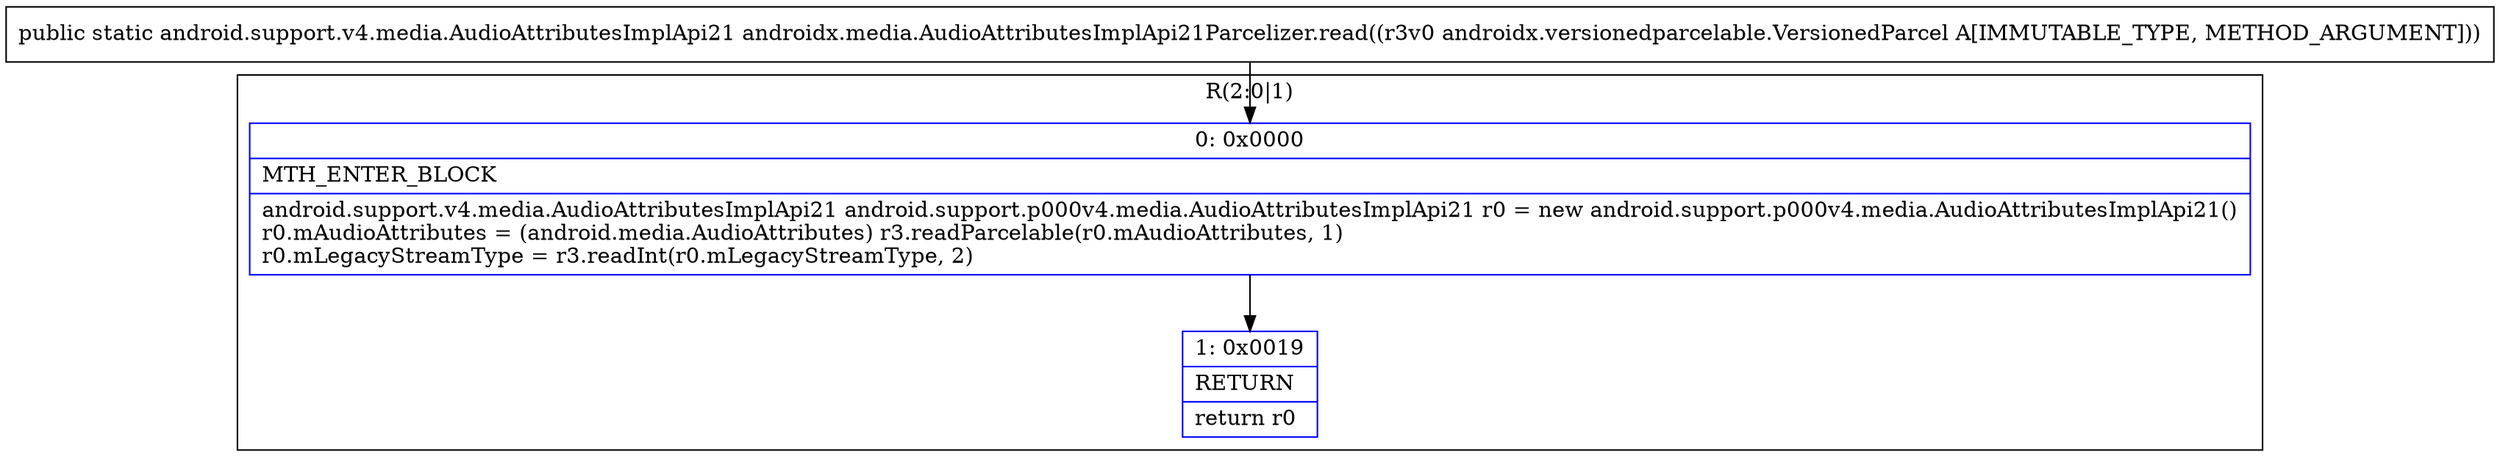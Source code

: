 digraph "CFG forandroidx.media.AudioAttributesImplApi21Parcelizer.read(Landroidx\/versionedparcelable\/VersionedParcel;)Landroid\/support\/v4\/media\/AudioAttributesImplApi21;" {
subgraph cluster_Region_909124963 {
label = "R(2:0|1)";
node [shape=record,color=blue];
Node_0 [shape=record,label="{0\:\ 0x0000|MTH_ENTER_BLOCK\l|android.support.v4.media.AudioAttributesImplApi21 android.support.p000v4.media.AudioAttributesImplApi21 r0 = new android.support.p000v4.media.AudioAttributesImplApi21()\lr0.mAudioAttributes = (android.media.AudioAttributes) r3.readParcelable(r0.mAudioAttributes, 1)\lr0.mLegacyStreamType = r3.readInt(r0.mLegacyStreamType, 2)\l}"];
Node_1 [shape=record,label="{1\:\ 0x0019|RETURN\l|return r0\l}"];
}
MethodNode[shape=record,label="{public static android.support.v4.media.AudioAttributesImplApi21 androidx.media.AudioAttributesImplApi21Parcelizer.read((r3v0 androidx.versionedparcelable.VersionedParcel A[IMMUTABLE_TYPE, METHOD_ARGUMENT])) }"];
MethodNode -> Node_0;
Node_0 -> Node_1;
}

